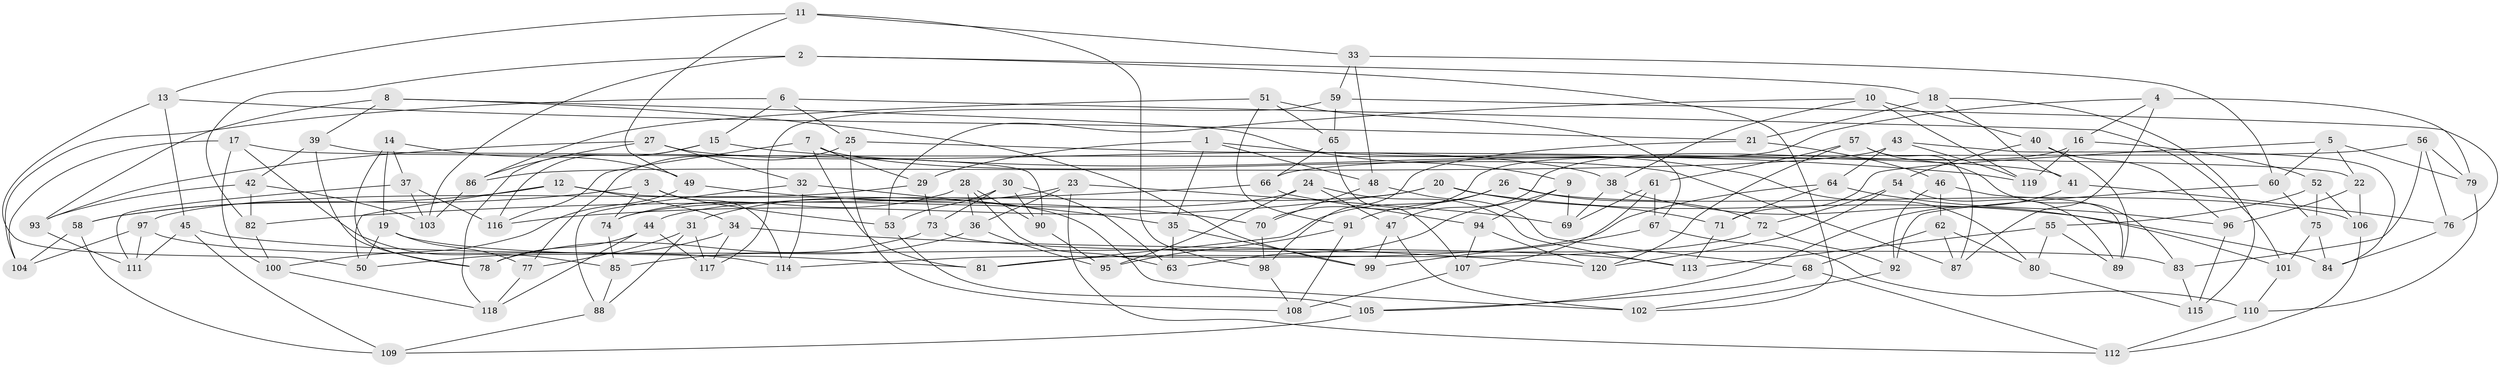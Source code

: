 // coarse degree distribution, {4: 0.6, 5: 0.016666666666666666, 11: 0.08333333333333333, 7: 0.06666666666666667, 8: 0.016666666666666666, 9: 0.06666666666666667, 10: 0.03333333333333333, 3: 0.1, 12: 0.016666666666666666}
// Generated by graph-tools (version 1.1) at 2025/54/03/04/25 22:54:04]
// undirected, 120 vertices, 240 edges
graph export_dot {
  node [color=gray90,style=filled];
  1;
  2;
  3;
  4;
  5;
  6;
  7;
  8;
  9;
  10;
  11;
  12;
  13;
  14;
  15;
  16;
  17;
  18;
  19;
  20;
  21;
  22;
  23;
  24;
  25;
  26;
  27;
  28;
  29;
  30;
  31;
  32;
  33;
  34;
  35;
  36;
  37;
  38;
  39;
  40;
  41;
  42;
  43;
  44;
  45;
  46;
  47;
  48;
  49;
  50;
  51;
  52;
  53;
  54;
  55;
  56;
  57;
  58;
  59;
  60;
  61;
  62;
  63;
  64;
  65;
  66;
  67;
  68;
  69;
  70;
  71;
  72;
  73;
  74;
  75;
  76;
  77;
  78;
  79;
  80;
  81;
  82;
  83;
  84;
  85;
  86;
  87;
  88;
  89;
  90;
  91;
  92;
  93;
  94;
  95;
  96;
  97;
  98;
  99;
  100;
  101;
  102;
  103;
  104;
  105;
  106;
  107;
  108;
  109;
  110;
  111;
  112;
  113;
  114;
  115;
  116;
  117;
  118;
  119;
  120;
  1 -- 35;
  1 -- 80;
  1 -- 48;
  1 -- 29;
  2 -- 18;
  2 -- 103;
  2 -- 102;
  2 -- 82;
  3 -- 58;
  3 -- 114;
  3 -- 53;
  3 -- 74;
  4 -- 70;
  4 -- 87;
  4 -- 79;
  4 -- 16;
  5 -- 71;
  5 -- 60;
  5 -- 79;
  5 -- 22;
  6 -- 101;
  6 -- 25;
  6 -- 15;
  6 -- 104;
  7 -- 29;
  7 -- 87;
  7 -- 81;
  7 -- 116;
  8 -- 99;
  8 -- 9;
  8 -- 93;
  8 -- 39;
  9 -- 94;
  9 -- 63;
  9 -- 69;
  10 -- 38;
  10 -- 119;
  10 -- 40;
  10 -- 53;
  11 -- 49;
  11 -- 98;
  11 -- 13;
  11 -- 33;
  12 -- 50;
  12 -- 34;
  12 -- 58;
  12 -- 102;
  13 -- 50;
  13 -- 45;
  13 -- 21;
  14 -- 78;
  14 -- 37;
  14 -- 19;
  14 -- 49;
  15 -- 118;
  15 -- 119;
  15 -- 116;
  16 -- 52;
  16 -- 119;
  16 -- 47;
  17 -- 104;
  17 -- 22;
  17 -- 85;
  17 -- 100;
  18 -- 115;
  18 -- 21;
  18 -- 41;
  19 -- 81;
  19 -- 77;
  19 -- 50;
  20 -- 44;
  20 -- 84;
  20 -- 71;
  20 -- 116;
  21 -- 46;
  21 -- 98;
  22 -- 106;
  22 -- 96;
  23 -- 31;
  23 -- 36;
  23 -- 112;
  23 -- 69;
  24 -- 95;
  24 -- 113;
  24 -- 47;
  24 -- 74;
  25 -- 41;
  25 -- 77;
  25 -- 108;
  26 -- 72;
  26 -- 106;
  26 -- 91;
  26 -- 81;
  27 -- 32;
  27 -- 38;
  27 -- 93;
  27 -- 86;
  28 -- 63;
  28 -- 90;
  28 -- 36;
  28 -- 74;
  29 -- 97;
  29 -- 73;
  30 -- 63;
  30 -- 53;
  30 -- 90;
  30 -- 73;
  31 -- 117;
  31 -- 77;
  31 -- 88;
  32 -- 114;
  32 -- 35;
  32 -- 88;
  33 -- 59;
  33 -- 48;
  33 -- 60;
  34 -- 50;
  34 -- 117;
  34 -- 120;
  35 -- 63;
  35 -- 99;
  36 -- 95;
  36 -- 85;
  37 -- 116;
  37 -- 103;
  37 -- 111;
  38 -- 101;
  38 -- 69;
  39 -- 42;
  39 -- 90;
  39 -- 78;
  40 -- 54;
  40 -- 96;
  40 -- 89;
  41 -- 105;
  41 -- 76;
  42 -- 93;
  42 -- 82;
  42 -- 103;
  43 -- 86;
  43 -- 84;
  43 -- 64;
  43 -- 119;
  44 -- 117;
  44 -- 78;
  44 -- 118;
  45 -- 113;
  45 -- 111;
  45 -- 109;
  46 -- 92;
  46 -- 89;
  46 -- 62;
  47 -- 99;
  47 -- 102;
  48 -- 70;
  48 -- 68;
  49 -- 100;
  49 -- 70;
  51 -- 65;
  51 -- 67;
  51 -- 91;
  51 -- 86;
  52 -- 75;
  52 -- 55;
  52 -- 106;
  53 -- 105;
  54 -- 89;
  54 -- 72;
  54 -- 120;
  55 -- 80;
  55 -- 89;
  55 -- 113;
  56 -- 83;
  56 -- 76;
  56 -- 79;
  56 -- 66;
  57 -- 61;
  57 -- 87;
  57 -- 83;
  57 -- 120;
  58 -- 104;
  58 -- 109;
  59 -- 65;
  59 -- 117;
  59 -- 76;
  60 -- 92;
  60 -- 75;
  61 -- 69;
  61 -- 107;
  61 -- 67;
  62 -- 80;
  62 -- 68;
  62 -- 87;
  64 -- 114;
  64 -- 96;
  64 -- 71;
  65 -- 66;
  65 -- 107;
  66 -- 94;
  66 -- 82;
  67 -- 99;
  67 -- 110;
  68 -- 105;
  68 -- 112;
  70 -- 98;
  71 -- 113;
  72 -- 81;
  72 -- 92;
  73 -- 78;
  73 -- 83;
  74 -- 85;
  75 -- 101;
  75 -- 84;
  76 -- 84;
  77 -- 118;
  79 -- 110;
  80 -- 115;
  82 -- 100;
  83 -- 115;
  85 -- 88;
  86 -- 103;
  88 -- 109;
  90 -- 95;
  91 -- 95;
  91 -- 108;
  92 -- 102;
  93 -- 111;
  94 -- 120;
  94 -- 107;
  96 -- 115;
  97 -- 111;
  97 -- 114;
  97 -- 104;
  98 -- 108;
  100 -- 118;
  101 -- 110;
  105 -- 109;
  106 -- 112;
  107 -- 108;
  110 -- 112;
}
